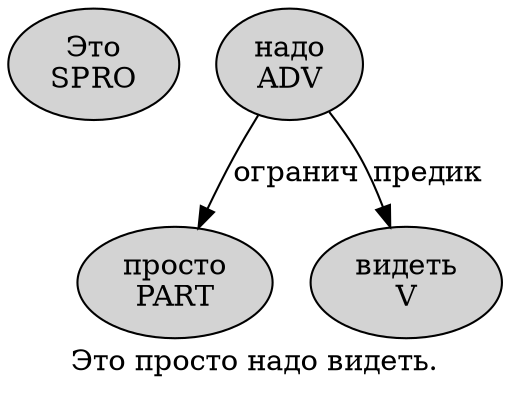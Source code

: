 digraph SENTENCE_348 {
	graph [label="Это просто надо видеть."]
	node [style=filled]
		0 [label="Это
SPRO" color="" fillcolor=lightgray penwidth=1 shape=ellipse]
		1 [label="просто
PART" color="" fillcolor=lightgray penwidth=1 shape=ellipse]
		2 [label="надо
ADV" color="" fillcolor=lightgray penwidth=1 shape=ellipse]
		3 [label="видеть
V" color="" fillcolor=lightgray penwidth=1 shape=ellipse]
			2 -> 1 [label="огранич"]
			2 -> 3 [label="предик"]
}